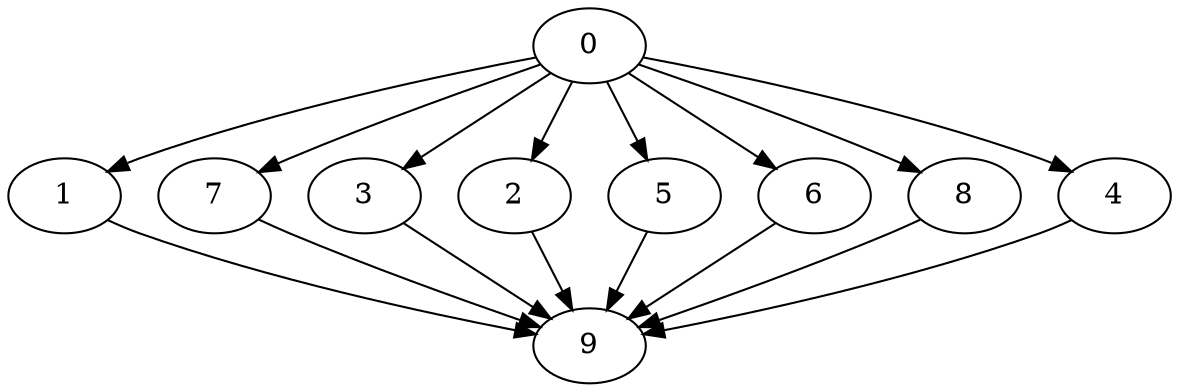 digraph "Fork_Join_Nodes_10_CCR_0.10_WeightType_Random" {
	graph ["Duplicate states"=0,
		GraphType=F_J,
		"Max states in OPEN"=0,
		Modes="120000ms; topo-ordered tasks, ; Pruning: task equivalence, fixed order ready list, ; F-value: ; Optimisation: best schedule length (\
SL) optimisation on equal, ",
		NumberOfTasks=10,
		"Pruned using list schedule length"=74,
		"States removed from OPEN"=0,
		TargetSystem="Homogeneous-2",
		"Time to schedule (ms)"=114,
		"Total idle time"=44,
		"Total schedule length"=465,
		"Total sequential time"=849,
		"Total states created"=148
	];
	0	["Finish time"=41,
		Processor=0,
		"Start time"=0,
		Weight=41];
	1	["Finish time"=178,
		Processor=0,
		"Start time"=41,
		Weight=137];
	0 -> 1	[Weight=10];
	7	["Finish time"=181,
		Processor=1,
		"Start time"=44,
		Weight=137];
	0 -> 7	[Weight=3];
	3	["Finish time"=301,
		Processor=0,
		"Start time"=178,
		Weight=123];
	0 -> 3	[Weight=2];
	2	["Finish time"=291,
		Processor=1,
		"Start time"=181,
		Weight=110];
	0 -> 2	[Weight=7];
	5	["Finish time"=401,
		Processor=1,
		"Start time"=291,
		Weight=110];
	0 -> 5	[Weight=2];
	6	["Finish time"=383,
		Processor=0,
		"Start time"=301,
		Weight=82];
	0 -> 6	[Weight=2];
	8	["Finish time"=438,
		Processor=0,
		"Start time"=383,
		Weight=55];
	0 -> 8	[Weight=9];
	4	["Finish time"=428,
		Processor=1,
		"Start time"=401,
		Weight=27];
	0 -> 4	[Weight=4];
	9	["Finish time"=465,
		Processor=0,
		"Start time"=438,
		Weight=27];
	1 -> 9	[Weight=6];
	7 -> 9	[Weight=2];
	3 -> 9	[Weight=10];
	2 -> 9	[Weight=6];
	5 -> 9	[Weight=6];
	6 -> 9	[Weight=6];
	8 -> 9	[Weight=8];
	4 -> 9	[Weight=2];
}
